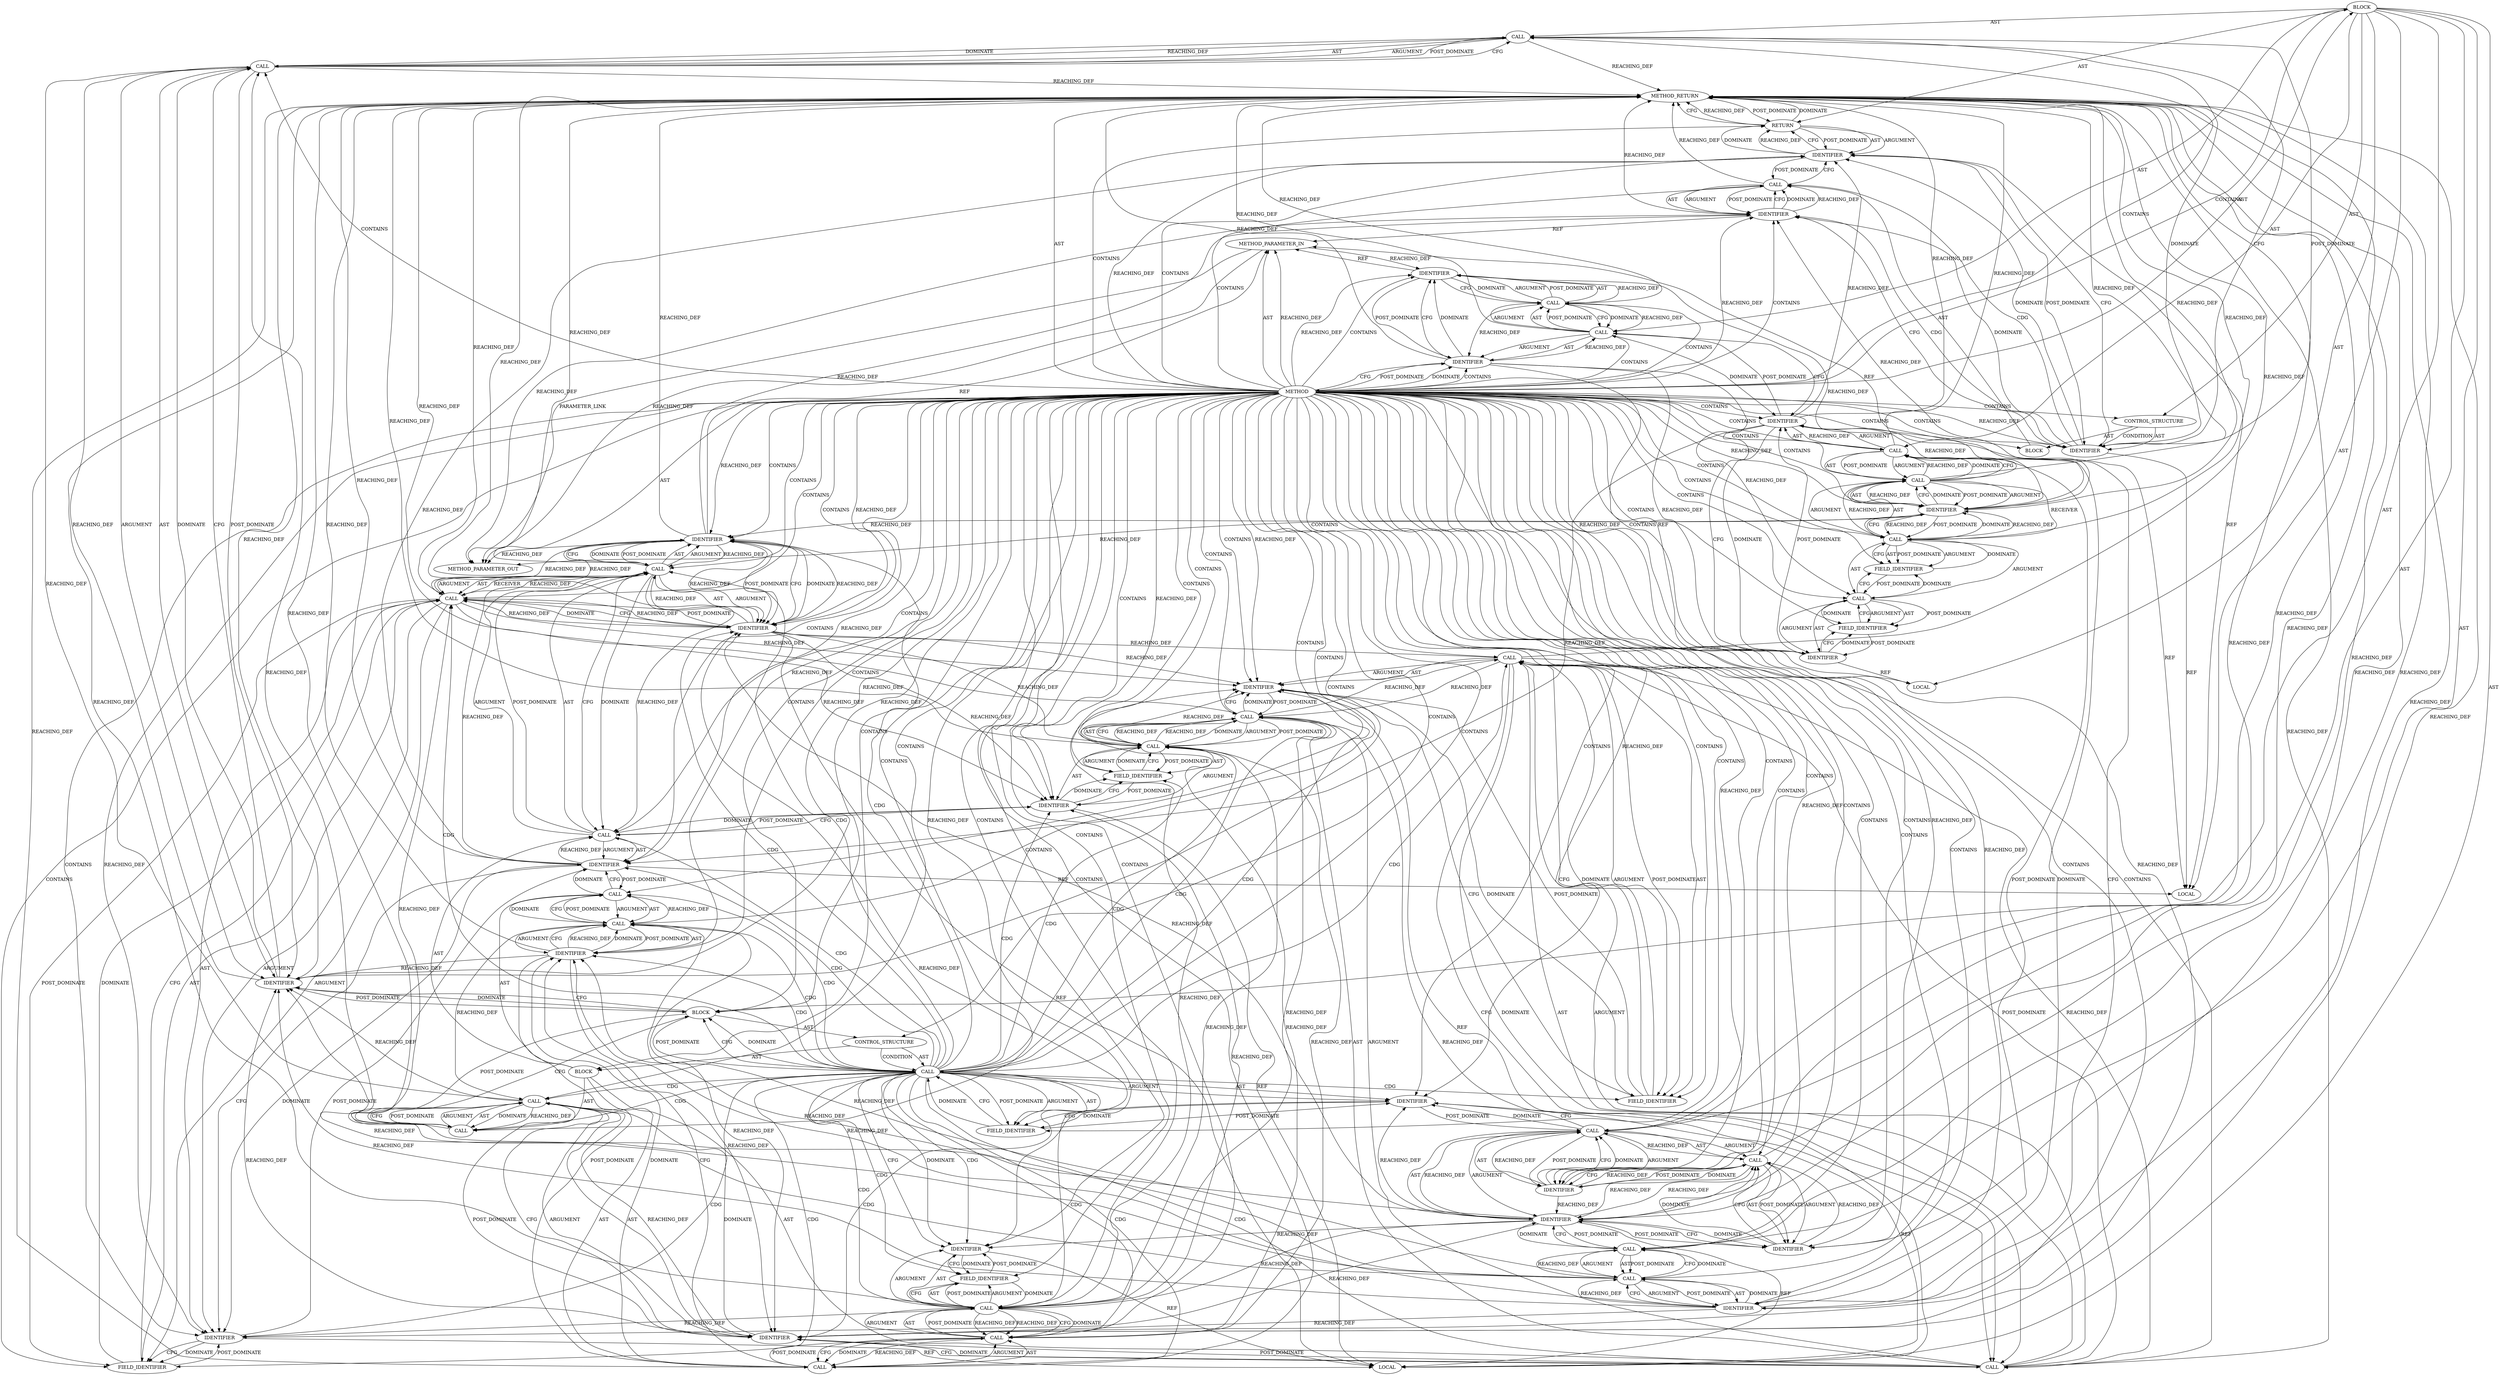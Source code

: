 digraph {
  18742 [label=BLOCK ORDER=2 ARGUMENT_INDEX=-1 CODE="{
	struct tls_context *ctx = tls_get_ctx(sk);
	struct tls_toe_device *dev;
	int err;

	err = ctx->sk_proto->hash(sk);
	spin_lock_bh(&device_spinlock);
	list_for_each_entry(dev, &device_list, dev_list) {
		if (dev->hash) {
			kref_get(&dev->kref);
			spin_unlock_bh(&device_spinlock);
			err |= dev->hash(dev, sk);
			kref_put(&dev->kref, dev->release);
			spin_lock_bh(&device_spinlock);
		}
	}
	spin_unlock_bh(&device_spinlock);

	if (err)
		tls_toe_unhash(sk);
	return err;
}" COLUMN_NUMBER=1 LINE_NUMBER=104 TYPE_FULL_NAME="void"]
  18794 [label=CALL ORDER=2 ARGUMENT_INDEX=2 CODE="dev->release" COLUMN_NUMBER=25 METHOD_FULL_NAME="<operator>.indirectFieldAccess" LINE_NUMBER=116 TYPE_FULL_NAME="<empty>" DISPATCH_TYPE="STATIC_DISPATCH" SIGNATURE="" NAME="<operator>.indirectFieldAccess"]
  18783 [label=CALL ORDER=2 ARGUMENT_INDEX=2 CODE="dev->hash(dev, sk)" COLUMN_NUMBER=11 METHOD_FULL_NAME="tls_toe_device.hash" LINE_NUMBER=115 TYPE_FULL_NAME="<empty>" DISPATCH_TYPE="STATIC_DISPATCH" SIGNATURE="" NAME="hash"]
  18768 [label=CONTROL_STRUCTURE CONTROL_STRUCTURE_TYPE="IF" ORDER=1 PARSER_TYPE_NAME="CASTIfStatement" ARGUMENT_INDEX=-1 CODE="if (dev->hash)" COLUMN_NUMBER=3 LINE_NUMBER=112]
  18770 [label=IDENTIFIER ORDER=1 ARGUMENT_INDEX=1 CODE="dev" COLUMN_NUMBER=7 LINE_NUMBER=112 TYPE_FULL_NAME="tls_toe_device*" NAME="dev"]
  18746 [label=CALL ORDER=2 ARGUMENT_INDEX=2 CODE="tls_get_ctx(sk)" COLUMN_NUMBER=28 METHOD_FULL_NAME="tls_get_ctx" LINE_NUMBER=105 TYPE_FULL_NAME="<empty>" DISPATCH_TYPE="STATIC_DISPATCH" SIGNATURE="" NAME="tls_get_ctx"]
  18748 [label=LOCAL ORDER=3 CODE="struct tls_toe_device* dev" COLUMN_NUMBER=24 LINE_NUMBER=106 TYPE_FULL_NAME="tls_toe_device*" NAME="dev"]
  18800 [label=CALL ORDER=9 ARGUMENT_INDEX=-1 CODE="spin_unlock_bh(&device_spinlock)" COLUMN_NUMBER=2 METHOD_FULL_NAME="spin_unlock_bh" LINE_NUMBER=120 TYPE_FULL_NAME="<empty>" DISPATCH_TYPE="STATIC_DISPATCH" SIGNATURE="" NAME="spin_unlock_bh"]
  18793 [label=FIELD_IDENTIFIER ORDER=2 ARGUMENT_INDEX=2 CODE="kref" COLUMN_NUMBER=14 LINE_NUMBER=116 CANONICAL_NAME="kref"]
  18795 [label=IDENTIFIER ORDER=1 ARGUMENT_INDEX=1 CODE="dev" COLUMN_NUMBER=25 LINE_NUMBER=116 TYPE_FULL_NAME="tls_toe_device*" NAME="dev"]
  18747 [label=IDENTIFIER ORDER=1 ARGUMENT_INDEX=1 CODE="sk" COLUMN_NUMBER=40 LINE_NUMBER=105 TYPE_FULL_NAME="sock*" NAME="sk"]
  18740 [label=METHOD COLUMN_NUMBER=1 LINE_NUMBER=103 COLUMN_NUMBER_END=1 IS_EXTERNAL=false SIGNATURE="int tls_toe_hash (sock*)" NAME="tls_toe_hash" AST_PARENT_TYPE="TYPE_DECL" AST_PARENT_FULL_NAME="tls_toe.c:<global>" ORDER=6 CODE="int tls_toe_hash(struct sock *sk)
{
	struct tls_context *ctx = tls_get_ctx(sk);
	struct tls_toe_device *dev;
	int err;

	err = ctx->sk_proto->hash(sk);
	spin_lock_bh(&device_spinlock);
	list_for_each_entry(dev, &device_list, dev_list) {
		if (dev->hash) {
			kref_get(&dev->kref);
			spin_unlock_bh(&device_spinlock);
			err |= dev->hash(dev, sk);
			kref_put(&dev->kref, dev->release);
			spin_lock_bh(&device_spinlock);
		}
	}
	spin_unlock_bh(&device_spinlock);

	if (err)
		tls_toe_unhash(sk);
	return err;
}" FULL_NAME="tls_toe_hash" LINE_NUMBER_END=125 FILENAME="tls_toe.c"]
  18745 [label=IDENTIFIER ORDER=1 ARGUMENT_INDEX=1 CODE="ctx" COLUMN_NUMBER=22 LINE_NUMBER=105 TYPE_FULL_NAME="tls_context*" NAME="ctx"]
  18802 [label=IDENTIFIER ORDER=1 ARGUMENT_INDEX=1 CODE="device_spinlock" COLUMN_NUMBER=18 LINE_NUMBER=120 TYPE_FULL_NAME="ANY" NAME="device_spinlock"]
  21726 [label=METHOD_PARAMETER_OUT ORDER=1 CODE="struct sock *sk" IS_VARIADIC=false COLUMN_NUMBER=18 LINE_NUMBER=103 TYPE_FULL_NAME="sock*" EVALUATION_STRATEGY="BY_VALUE" INDEX=1 NAME="sk"]
  18763 [label=IDENTIFIER ORDER=1 ARGUMENT_INDEX=1 CODE="dev" COLUMN_NUMBER=22 LINE_NUMBER=111 TYPE_FULL_NAME="tls_toe_device*" NAME="dev"]
  18784 [label=CALL ORDER=1 ARGUMENT_INDEX=0 CODE="dev->hash" COLUMN_NUMBER=11 METHOD_FULL_NAME="<operator>.indirectFieldAccess" LINE_NUMBER=115 TYPE_FULL_NAME="<empty>" DISPATCH_TYPE="STATIC_DISPATCH" SIGNATURE="" NAME="<operator>.indirectFieldAccess"]
  18806 [label=CALL ORDER=1 ARGUMENT_INDEX=1 CODE="tls_toe_unhash(sk)" COLUMN_NUMBER=3 METHOD_FULL_NAME="tls_toe_unhash" LINE_NUMBER=123 TYPE_FULL_NAME="<empty>" DISPATCH_TYPE="STATIC_DISPATCH" SIGNATURE="" NAME="tls_toe_unhash"]
  18759 [label=CALL ORDER=6 ARGUMENT_INDEX=-1 CODE="spin_lock_bh(&device_spinlock)" COLUMN_NUMBER=2 METHOD_FULL_NAME="spin_lock_bh" LINE_NUMBER=110 TYPE_FULL_NAME="<empty>" DISPATCH_TYPE="STATIC_DISPATCH" SIGNATURE="" NAME="spin_lock_bh"]
  18775 [label=CALL ORDER=1 ARGUMENT_INDEX=1 CODE="dev->kref" COLUMN_NUMBER=14 METHOD_FULL_NAME="<operator>.indirectFieldAccess" LINE_NUMBER=113 TYPE_FULL_NAME="<empty>" DISPATCH_TYPE="STATIC_DISPATCH" SIGNATURE="" NAME="<operator>.indirectFieldAccess"]
  18760 [label=CALL ORDER=1 ARGUMENT_INDEX=1 CODE="&device_spinlock" COLUMN_NUMBER=15 METHOD_FULL_NAME="<operator>.addressOf" LINE_NUMBER=110 TYPE_FULL_NAME="<empty>" DISPATCH_TYPE="STATIC_DISPATCH" SIGNATURE="" NAME="<operator>.addressOf"]
  18750 [label=CALL ORDER=5 ARGUMENT_INDEX=-1 CODE="err = ctx->sk_proto->hash(sk)" COLUMN_NUMBER=2 METHOD_FULL_NAME="<operator>.assignment" LINE_NUMBER=109 TYPE_FULL_NAME="<empty>" DISPATCH_TYPE="STATIC_DISPATCH" SIGNATURE="" NAME="<operator>.assignment"]
  18792 [label=IDENTIFIER ORDER=1 ARGUMENT_INDEX=1 CODE="dev" COLUMN_NUMBER=14 LINE_NUMBER=116 TYPE_FULL_NAME="tls_toe_device*" NAME="dev"]
  18785 [label=IDENTIFIER ORDER=1 ARGUMENT_INDEX=1 CODE="dev" COLUMN_NUMBER=11 LINE_NUMBER=115 TYPE_FULL_NAME="tls_toe_device*" NAME="dev"]
  18774 [label=CALL ORDER=1 ARGUMENT_INDEX=1 CODE="&dev->kref" COLUMN_NUMBER=13 METHOD_FULL_NAME="<operator>.addressOf" LINE_NUMBER=113 TYPE_FULL_NAME="<empty>" DISPATCH_TYPE="STATIC_DISPATCH" SIGNATURE="" NAME="<operator>.addressOf"]
  18801 [label=CALL ORDER=1 ARGUMENT_INDEX=1 CODE="&device_spinlock" COLUMN_NUMBER=17 METHOD_FULL_NAME="<operator>.addressOf" LINE_NUMBER=120 TYPE_FULL_NAME="<empty>" DISPATCH_TYPE="STATIC_DISPATCH" SIGNATURE="" NAME="<operator>.addressOf"]
  18766 [label=IDENTIFIER ORDER=3 ARGUMENT_INDEX=3 CODE="dev_list" COLUMN_NUMBER=41 LINE_NUMBER=111 TYPE_FULL_NAME="ANY" NAME="dev_list"]
  18777 [label=FIELD_IDENTIFIER ORDER=2 ARGUMENT_INDEX=2 CODE="kref" COLUMN_NUMBER=14 LINE_NUMBER=113 CANONICAL_NAME="kref"]
  18751 [label=IDENTIFIER ORDER=1 ARGUMENT_INDEX=1 CODE="err" COLUMN_NUMBER=2 LINE_NUMBER=109 TYPE_FULL_NAME="int" NAME="err"]
  18756 [label=FIELD_IDENTIFIER ORDER=2 ARGUMENT_INDEX=2 CODE="sk_proto" COLUMN_NUMBER=8 LINE_NUMBER=109 CANONICAL_NAME="sk_proto"]
  18753 [label=CALL ORDER=1 ARGUMENT_INDEX=0 CODE="ctx->sk_proto->hash" COLUMN_NUMBER=8 METHOD_FULL_NAME="<operator>.indirectFieldAccess" LINE_NUMBER=109 TYPE_FULL_NAME="<empty>" DISPATCH_TYPE="STATIC_DISPATCH" SIGNATURE="" NAME="<operator>.indirectFieldAccess"]
  18810 [label=METHOD_RETURN ORDER=3 CODE="RET" COLUMN_NUMBER=1 LINE_NUMBER=103 TYPE_FULL_NAME="int" EVALUATION_STRATEGY="BY_VALUE"]
  18782 [label=IDENTIFIER ORDER=1 ARGUMENT_INDEX=1 CODE="err" COLUMN_NUMBER=4 LINE_NUMBER=115 TYPE_FULL_NAME="int" NAME="err"]
  18758 [label=IDENTIFIER ORDER=2 ARGUMENT_INDEX=1 CODE="sk" COLUMN_NUMBER=28 LINE_NUMBER=109 TYPE_FULL_NAME="sock*" NAME="sk"]
  18781 [label=CALL ORDER=3 ARGUMENT_INDEX=-1 CODE="err |= dev->hash(dev, sk)" COLUMN_NUMBER=4 METHOD_FULL_NAME="<operators>.assignmentOr" LINE_NUMBER=115 TYPE_FULL_NAME="<empty>" DISPATCH_TYPE="STATIC_DISPATCH" SIGNATURE="" NAME="<operators>.assignmentOr"]
  18764 [label=CALL ORDER=2 ARGUMENT_INDEX=2 CODE="&device_list" COLUMN_NUMBER=27 METHOD_FULL_NAME="<operator>.addressOf" LINE_NUMBER=111 TYPE_FULL_NAME="<empty>" DISPATCH_TYPE="STATIC_DISPATCH" SIGNATURE="" NAME="<operator>.addressOf"]
  18805 [label=BLOCK ORDER=2 ARGUMENT_INDEX=-1 CODE="<empty>" COLUMN_NUMBER=3 LINE_NUMBER=123 TYPE_FULL_NAME="void"]
  18754 [label=CALL ORDER=1 ARGUMENT_INDEX=1 CODE="ctx->sk_proto" COLUMN_NUMBER=8 METHOD_FULL_NAME="<operator>.indirectFieldAccess" LINE_NUMBER=109 TYPE_FULL_NAME="<empty>" DISPATCH_TYPE="STATIC_DISPATCH" SIGNATURE="" NAME="<operator>.indirectFieldAccess"]
  18769 [label=CALL ORDER=1 ARGUMENT_INDEX=-1 CODE="dev->hash" COLUMN_NUMBER=7 METHOD_FULL_NAME="<operator>.indirectFieldAccess" LINE_NUMBER=112 TYPE_FULL_NAME="<empty>" DISPATCH_TYPE="STATIC_DISPATCH" SIGNATURE="" NAME="<operator>.indirectFieldAccess"]
  18789 [label=CALL ORDER=4 ARGUMENT_INDEX=-1 CODE="kref_put(&dev->kref, dev->release)" COLUMN_NUMBER=4 METHOD_FULL_NAME="kref_put" LINE_NUMBER=116 TYPE_FULL_NAME="<empty>" DISPATCH_TYPE="STATIC_DISPATCH" SIGNATURE="" NAME="kref_put"]
  18809 [label=IDENTIFIER ORDER=1 ARGUMENT_INDEX=-1 CODE="err" COLUMN_NUMBER=9 LINE_NUMBER=124 TYPE_FULL_NAME="int" NAME="err"]
  18765 [label=IDENTIFIER ORDER=1 ARGUMENT_INDEX=1 CODE="device_list" COLUMN_NUMBER=28 LINE_NUMBER=111 TYPE_FULL_NAME="ANY" NAME="device_list"]
  18755 [label=IDENTIFIER ORDER=1 ARGUMENT_INDEX=1 CODE="ctx" COLUMN_NUMBER=8 LINE_NUMBER=109 TYPE_FULL_NAME="tls_context*" NAME="ctx"]
  18790 [label=CALL ORDER=1 ARGUMENT_INDEX=1 CODE="&dev->kref" COLUMN_NUMBER=13 METHOD_FULL_NAME="<operator>.addressOf" LINE_NUMBER=116 TYPE_FULL_NAME="<empty>" DISPATCH_TYPE="STATIC_DISPATCH" SIGNATURE="" NAME="<operator>.addressOf"]
  18743 [label=LOCAL ORDER=1 CODE="struct tls_context* ctx" COLUMN_NUMBER=21 LINE_NUMBER=105 TYPE_FULL_NAME="tls_context*" NAME="ctx"]
  18776 [label=IDENTIFIER ORDER=1 ARGUMENT_INDEX=1 CODE="dev" COLUMN_NUMBER=14 LINE_NUMBER=113 TYPE_FULL_NAME="tls_toe_device*" NAME="dev"]
  18757 [label=FIELD_IDENTIFIER ORDER=2 ARGUMENT_INDEX=2 CODE="hash" COLUMN_NUMBER=8 LINE_NUMBER=109 CANONICAL_NAME="hash"]
  18803 [label=CONTROL_STRUCTURE CONTROL_STRUCTURE_TYPE="IF" ORDER=10 PARSER_TYPE_NAME="CASTIfStatement" ARGUMENT_INDEX=-1 CODE="if (err)" COLUMN_NUMBER=2 LINE_NUMBER=122]
  18788 [label=IDENTIFIER ORDER=3 ARGUMENT_INDEX=2 CODE="sk" COLUMN_NUMBER=26 LINE_NUMBER=115 TYPE_FULL_NAME="sock*" NAME="sk"]
  18744 [label=CALL ORDER=2 ARGUMENT_INDEX=-1 CODE="*ctx = tls_get_ctx(sk)" COLUMN_NUMBER=21 METHOD_FULL_NAME="<operator>.assignment" LINE_NUMBER=105 TYPE_FULL_NAME="<empty>" DISPATCH_TYPE="STATIC_DISPATCH" SIGNATURE="" NAME="<operator>.assignment"]
  18804 [label=IDENTIFIER ORDER=1 ARGUMENT_INDEX=-1 CODE="err" COLUMN_NUMBER=6 LINE_NUMBER=122 TYPE_FULL_NAME="int" NAME="err"]
  18761 [label=IDENTIFIER ORDER=1 ARGUMENT_INDEX=1 CODE="device_spinlock" COLUMN_NUMBER=16 LINE_NUMBER=110 TYPE_FULL_NAME="ANY" NAME="device_spinlock"]
  18771 [label=FIELD_IDENTIFIER ORDER=2 ARGUMENT_INDEX=2 CODE="hash" COLUMN_NUMBER=7 LINE_NUMBER=112 CANONICAL_NAME="hash"]
  18741 [label=METHOD_PARAMETER_IN ORDER=1 CODE="struct sock *sk" IS_VARIADIC=false COLUMN_NUMBER=18 LINE_NUMBER=103 TYPE_FULL_NAME="sock*" EVALUATION_STRATEGY="BY_VALUE" INDEX=1 NAME="sk"]
  18773 [label=CALL ORDER=1 ARGUMENT_INDEX=-1 CODE="kref_get(&dev->kref)" COLUMN_NUMBER=4 METHOD_FULL_NAME="kref_get" LINE_NUMBER=113 TYPE_FULL_NAME="<empty>" DISPATCH_TYPE="STATIC_DISPATCH" SIGNATURE="" NAME="kref_get"]
  18752 [label=CALL ORDER=2 ARGUMENT_INDEX=2 CODE="ctx->sk_proto->hash(sk)" COLUMN_NUMBER=8 METHOD_FULL_NAME="hash" LINE_NUMBER=109 TYPE_FULL_NAME="<empty>" DISPATCH_TYPE="STATIC_DISPATCH" SIGNATURE="" NAME="hash"]
  18778 [label=CALL ORDER=2 ARGUMENT_INDEX=-1 CODE="spin_unlock_bh(&device_spinlock)" COLUMN_NUMBER=4 METHOD_FULL_NAME="spin_unlock_bh" LINE_NUMBER=114 TYPE_FULL_NAME="<empty>" DISPATCH_TYPE="STATIC_DISPATCH" SIGNATURE="" NAME="spin_unlock_bh"]
  18762 [label=CALL ORDER=7 ARGUMENT_INDEX=-1 CODE="list_for_each_entry(dev, &device_list, dev_list)" COLUMN_NUMBER=2 METHOD_FULL_NAME="list_for_each_entry" LINE_NUMBER=111 TYPE_FULL_NAME="<empty>" DISPATCH_TYPE="STATIC_DISPATCH" SIGNATURE="" NAME="list_for_each_entry"]
  18767 [label=BLOCK ORDER=8 ARGUMENT_INDEX=8 CODE="{
		if (dev->hash) {
			kref_get(&dev->kref);
			spin_unlock_bh(&device_spinlock);
			err |= dev->hash(dev, sk);
			kref_put(&dev->kref, dev->release);
			spin_lock_bh(&device_spinlock);
		}
	}" COLUMN_NUMBER=51 LINE_NUMBER=111 TYPE_FULL_NAME="void"]
  18779 [label=CALL ORDER=1 ARGUMENT_INDEX=1 CODE="&device_spinlock" COLUMN_NUMBER=19 METHOD_FULL_NAME="<operator>.addressOf" LINE_NUMBER=114 TYPE_FULL_NAME="<empty>" DISPATCH_TYPE="STATIC_DISPATCH" SIGNATURE="" NAME="<operator>.addressOf"]
  18786 [label=FIELD_IDENTIFIER ORDER=2 ARGUMENT_INDEX=2 CODE="hash" COLUMN_NUMBER=11 LINE_NUMBER=115 CANONICAL_NAME="hash"]
  18797 [label=CALL ORDER=5 ARGUMENT_INDEX=-1 CODE="spin_lock_bh(&device_spinlock)" COLUMN_NUMBER=4 METHOD_FULL_NAME="spin_lock_bh" LINE_NUMBER=117 TYPE_FULL_NAME="<empty>" DISPATCH_TYPE="STATIC_DISPATCH" SIGNATURE="" NAME="spin_lock_bh"]
  18791 [label=CALL ORDER=1 ARGUMENT_INDEX=1 CODE="dev->kref" COLUMN_NUMBER=14 METHOD_FULL_NAME="<operator>.indirectFieldAccess" LINE_NUMBER=116 TYPE_FULL_NAME="<empty>" DISPATCH_TYPE="STATIC_DISPATCH" SIGNATURE="" NAME="<operator>.indirectFieldAccess"]
  18749 [label=LOCAL ORDER=4 CODE="int err" COLUMN_NUMBER=6 LINE_NUMBER=107 TYPE_FULL_NAME="int" NAME="err"]
  18808 [label=RETURN ORDER=11 ARGUMENT_INDEX=-1 CODE="return err;" COLUMN_NUMBER=2 LINE_NUMBER=124]
  18807 [label=IDENTIFIER ORDER=1 ARGUMENT_INDEX=1 CODE="sk" COLUMN_NUMBER=18 LINE_NUMBER=123 TYPE_FULL_NAME="sock*" NAME="sk"]
  18787 [label=IDENTIFIER ORDER=2 ARGUMENT_INDEX=1 CODE="dev" COLUMN_NUMBER=21 LINE_NUMBER=115 TYPE_FULL_NAME="tls_toe_device*" NAME="dev"]
  18799 [label=IDENTIFIER ORDER=1 ARGUMENT_INDEX=1 CODE="device_spinlock" COLUMN_NUMBER=18 LINE_NUMBER=117 TYPE_FULL_NAME="ANY" NAME="device_spinlock"]
  18772 [label=BLOCK ORDER=2 ARGUMENT_INDEX=-1 CODE="{
			kref_get(&dev->kref);
			spin_unlock_bh(&device_spinlock);
			err |= dev->hash(dev, sk);
			kref_put(&dev->kref, dev->release);
			spin_lock_bh(&device_spinlock);
		}" COLUMN_NUMBER=18 LINE_NUMBER=112 TYPE_FULL_NAME="void"]
  18796 [label=FIELD_IDENTIFIER ORDER=2 ARGUMENT_INDEX=2 CODE="release" COLUMN_NUMBER=25 LINE_NUMBER=116 CANONICAL_NAME="release"]
  18798 [label=CALL ORDER=1 ARGUMENT_INDEX=1 CODE="&device_spinlock" COLUMN_NUMBER=17 METHOD_FULL_NAME="<operator>.addressOf" LINE_NUMBER=117 TYPE_FULL_NAME="<empty>" DISPATCH_TYPE="STATIC_DISPATCH" SIGNATURE="" NAME="<operator>.addressOf"]
  18780 [label=IDENTIFIER ORDER=1 ARGUMENT_INDEX=1 CODE="device_spinlock" COLUMN_NUMBER=20 LINE_NUMBER=114 TYPE_FULL_NAME="ANY" NAME="device_spinlock"]
  18760 -> 18761 [label=ARGUMENT ]
  18759 -> 18763 [label=DOMINATE ]
  18769 -> 18796 [label=CDG ]
  18740 -> 18808 [label=CONTAINS ]
  18762 -> 18764 [label=ARGUMENT ]
  18752 -> 18750 [label=REACHING_DEF VARIABLE="ctx->sk_proto->hash(sk)"]
  18740 -> 18747 [label=REACHING_DEF VARIABLE=""]
  18783 -> 18781 [label=REACHING_DEF VARIABLE="dev->hash(dev, sk)"]
  18767 -> 18769 [label=POST_DOMINATE ]
  18742 -> 18748 [label=AST ]
  18808 -> 18809 [label=POST_DOMINATE ]
  18745 -> 18810 [label=REACHING_DEF VARIABLE="ctx"]
  18789 -> 18794 [label=AST ]
  18755 -> 18756 [label=CFG ]
  18783 -> 18787 [label=AST ]
  18763 -> 18775 [label=REACHING_DEF VARIABLE="dev"]
  18747 -> 18758 [label=REACHING_DEF VARIABLE="sk"]
  18793 -> 18792 [label=POST_DOMINATE ]
  18761 -> 18760 [label=DOMINATE ]
  18788 -> 18783 [label=REACHING_DEF VARIABLE="sk"]
  18780 -> 18773 [label=POST_DOMINATE ]
  18807 -> 18806 [label=CFG ]
  18770 -> 18771 [label=CFG ]
  18783 -> 18788 [label=POST_DOMINATE ]
  18807 -> 18806 [label=DOMINATE ]
  18786 -> 18784 [label=DOMINATE ]
  18763 -> 18810 [label=REACHING_DEF VARIABLE="dev"]
  18775 -> 18774 [label=REACHING_DEF VARIABLE="dev->kref"]
  18775 -> 18774 [label=REACHING_DEF VARIABLE="dev->kref"]
  18742 -> 18800 [label=AST ]
  18750 -> 18752 [label=AST ]
  18740 -> 18804 [label=CONTAINS ]
  18756 -> 18754 [label=DOMINATE ]
  18764 -> 18765 [label=POST_DOMINATE ]
  18795 -> 18796 [label=DOMINATE ]
  18740 -> 18807 [label=REACHING_DEF VARIABLE=""]
  18759 -> 18810 [label=REACHING_DEF VARIABLE="spin_lock_bh(&device_spinlock)"]
  18763 -> 18787 [label=REACHING_DEF VARIABLE="dev"]
  18740 -> 18742 [label=CONTAINS ]
  18787 -> 18748 [label=REF ]
  18791 -> 18793 [label=POST_DOMINATE ]
  18769 -> 18773 [label=CDG ]
  18745 -> 18755 [label=REACHING_DEF VARIABLE="ctx"]
  18740 -> 18766 [label=CONTAINS ]
  18787 -> 18784 [label=POST_DOMINATE ]
  18742 -> 18808 [label=AST ]
  18760 -> 18801 [label=REACHING_DEF VARIABLE="&device_spinlock"]
  18740 -> 18770 [label=CONTAINS ]
  18746 -> 18747 [label=ARGUMENT ]
  18781 -> 18783 [label=ARGUMENT ]
  18808 -> 18809 [label=AST ]
  18754 -> 18755 [label=AST ]
  18800 -> 18801 [label=AST ]
  18754 -> 18755 [label=ARGUMENT ]
  18778 -> 18779 [label=POST_DOMINATE ]
  18740 -> 18782 [label=CONTAINS ]
  18760 -> 18761 [label=POST_DOMINATE ]
  18763 -> 18785 [label=REACHING_DEF VARIABLE="dev"]
  18783 -> 18781 [label=CFG ]
  18787 -> 18788 [label=CFG ]
  18780 -> 18779 [label=CFG ]
  18750 -> 18751 [label=ARGUMENT ]
  18740 -> 18758 [label=CONTAINS ]
  18789 -> 18810 [label=REACHING_DEF VARIABLE="kref_put(&dev->kref, dev->release)"]
  18801 -> 18800 [label=CFG ]
  18794 -> 18796 [label=ARGUMENT ]
  18808 -> 18810 [label=DOMINATE ]
  18807 -> 18810 [label=REACHING_DEF VARIABLE="sk"]
  18747 -> 18741 [label=REF ]
  18766 -> 18764 [label=REACHING_DEF VARIABLE="dev_list"]
  18784 -> 18787 [label=DOMINATE ]
  18746 -> 18747 [label=POST_DOMINATE ]
  18769 -> 18775 [label=CDG ]
  18741 -> 21726 [label=PARAMETER_LINK ]
  18769 -> 18781 [label=CDG ]
  18788 -> 21726 [label=REACHING_DEF VARIABLE="sk"]
  18782 -> 18749 [label=REF ]
  18790 -> 18795 [label=CFG ]
  18777 -> 18776 [label=POST_DOMINATE ]
  18789 -> 18799 [label=DOMINATE ]
  18759 -> 18760 [label=ARGUMENT ]
  18804 -> 18807 [label=CDG ]
  18798 -> 18797 [label=DOMINATE ]
  18740 -> 18763 [label=REACHING_DEF VARIABLE=""]
  18780 -> 18779 [label=REACHING_DEF VARIABLE="device_spinlock"]
  18775 -> 18810 [label=REACHING_DEF VARIABLE="dev->kref"]
  18752 -> 18810 [label=REACHING_DEF VARIABLE="ctx->sk_proto->hash(sk)"]
  18740 -> 21726 [label=AST ]
  18746 -> 18744 [label=CFG ]
  18740 -> 18797 [label=CONTAINS ]
  18800 -> 18810 [label=REACHING_DEF VARIABLE="spin_unlock_bh(&device_spinlock)"]
  18750 -> 18751 [label=AST ]
  18740 -> 18805 [label=CONTAINS ]
  18791 -> 18790 [label=CFG ]
  18802 -> 18801 [label=REACHING_DEF VARIABLE="device_spinlock"]
  18762 -> 18770 [label=DOMINATE ]
  18780 -> 18779 [label=DOMINATE ]
  18765 -> 18763 [label=POST_DOMINATE ]
  18762 -> 18766 [label=POST_DOMINATE ]
  18795 -> 18796 [label=CFG ]
  18740 -> 18781 [label=CONTAINS ]
  18740 -> 18741 [label=REACHING_DEF VARIABLE=""]
  18764 -> 18765 [label=ARGUMENT ]
  18798 -> 18801 [label=REACHING_DEF VARIABLE="&device_spinlock"]
  18804 -> 18809 [label=CFG ]
  18740 -> 18764 [label=CONTAINS ]
  18740 -> 18795 [label=CONTAINS ]
  18761 -> 18780 [label=REACHING_DEF VARIABLE="device_spinlock"]
  18766 -> 18762 [label=CFG ]
  18769 -> 18785 [label=CDG ]
  18773 -> 18780 [label=DOMINATE ]
  18779 -> 18778 [label=REACHING_DEF VARIABLE="&device_spinlock"]
  18740 -> 18786 [label=CONTAINS ]
  18794 -> 18796 [label=POST_DOMINATE ]
  18753 -> 18758 [label=DOMINATE ]
  18740 -> 18755 [label=CONTAINS ]
  18763 -> 18770 [label=REACHING_DEF VARIABLE="dev"]
  18791 -> 18790 [label=REACHING_DEF VARIABLE="dev->kref"]
  18791 -> 18790 [label=REACHING_DEF VARIABLE="dev->kref"]
  18740 -> 18789 [label=CONTAINS ]
  18755 -> 18743 [label=REF ]
  18768 -> 18769 [label=AST ]
  18791 -> 18790 [label=DOMINATE ]
  18752 -> 18750 [label=DOMINATE ]
  18763 -> 18764 [label=REACHING_DEF VARIABLE="dev"]
  18740 -> 18802 [label=REACHING_DEF VARIABLE=""]
  18750 -> 18752 [label=POST_DOMINATE ]
  18772 -> 18773 [label=AST ]
  18740 -> 18777 [label=CONTAINS ]
  18796 -> 18794 [label=CFG ]
  18752 -> 18753 [label=RECEIVER ]
  18740 -> 18799 [label=REACHING_DEF VARIABLE=""]
  18801 -> 18800 [label=DOMINATE ]
  18788 -> 18787 [label=REACHING_DEF VARIABLE="sk"]
  18783 -> 18784 [label=ARGUMENT ]
  18792 -> 18748 [label=REF ]
  18804 -> 18807 [label=DOMINATE ]
  18752 -> 18758 [label=AST ]
  18773 -> 18780 [label=CFG ]
  18778 -> 18782 [label=DOMINATE ]
  18784 -> 18788 [label=REACHING_DEF VARIABLE="dev->hash"]
  18740 -> 18800 [label=CONTAINS ]
  18740 -> 18792 [label=CONTAINS ]
  18758 -> 18752 [label=REACHING_DEF VARIABLE="sk"]
  18770 -> 18771 [label=DOMINATE ]
  18769 -> 18798 [label=CDG ]
  18798 -> 18797 [label=CFG ]
  18800 -> 18804 [label=DOMINATE ]
  18782 -> 18778 [label=POST_DOMINATE ]
  18769 -> 18776 [label=CDG ]
  18790 -> 18795 [label=DOMINATE ]
  18788 -> 18741 [label=REF ]
  18751 -> 18755 [label=CFG ]
  18753 -> 18757 [label=AST ]
  18784 -> 18786 [label=AST ]
  18759 -> 18763 [label=CFG ]
  18740 -> 18761 [label=CONTAINS ]
  18783 -> 18788 [label=AST ]
  18791 -> 18795 [label=REACHING_DEF VARIABLE="dev->kref"]
  18750 -> 18761 [label=CFG ]
  18807 -> 18806 [label=REACHING_DEF VARIABLE="sk"]
  18752 -> 18753 [label=ARGUMENT ]
  18758 -> 21726 [label=REACHING_DEF VARIABLE="sk"]
  18774 -> 18775 [label=ARGUMENT ]
  18788 -> 18810 [label=REACHING_DEF VARIABLE="sk"]
  18794 -> 18795 [label=ARGUMENT ]
  18769 -> 18771 [label=POST_DOMINATE ]
  18740 -> 18780 [label=REACHING_DEF VARIABLE=""]
  18790 -> 18791 [label=ARGUMENT ]
  18745 -> 18740 [label=POST_DOMINATE ]
  18781 -> 18792 [label=DOMINATE ]
  18789 -> 18799 [label=CFG ]
  18740 -> 18803 [label=CONTAINS ]
  18740 -> 18790 [label=CONTAINS ]
  18740 -> 18771 [label=CONTAINS ]
  18791 -> 18793 [label=AST ]
  18740 -> 18755 [label=REACHING_DEF VARIABLE=""]
  18758 -> 18752 [label=CFG ]
  18801 -> 18802 [label=POST_DOMINATE ]
  18765 -> 18810 [label=REACHING_DEF VARIABLE="device_list"]
  18753 -> 18810 [label=REACHING_DEF VARIABLE="ctx->sk_proto->hash"]
  18769 -> 18790 [label=CDG ]
  18782 -> 18785 [label=CFG ]
  18790 -> 18791 [label=POST_DOMINATE ]
  18794 -> 18795 [label=AST ]
  18763 -> 18762 [label=REACHING_DEF VARIABLE="dev"]
  18809 -> 18808 [label=DOMINATE ]
  18804 -> 18800 [label=POST_DOMINATE ]
  18809 -> 18808 [label=REACHING_DEF VARIABLE="err"]
  18770 -> 18748 [label=REF ]
  18753 -> 18758 [label=REACHING_DEF VARIABLE="ctx->sk_proto->hash"]
  18755 -> 18756 [label=DOMINATE ]
  18744 -> 18746 [label=ARGUMENT ]
  18775 -> 18785 [label=REACHING_DEF VARIABLE="dev->kref"]
  18740 -> 18752 [label=CONTAINS ]
  18751 -> 18755 [label=DOMINATE ]
  18761 -> 18760 [label=REACHING_DEF VARIABLE="device_spinlock"]
  18752 -> 18751 [label=REACHING_DEF VARIABLE="ctx->sk_proto->hash(sk)"]
  18785 -> 18786 [label=CFG ]
  18769 -> 18795 [label=CDG ]
  18762 -> 18763 [label=AST ]
  18753 -> 18757 [label=POST_DOMINATE ]
  18769 -> 18787 [label=CDG ]
  18769 -> 18776 [label=CFG ]
  18787 -> 18791 [label=REACHING_DEF VARIABLE="dev"]
  18777 -> 18775 [label=CFG ]
  18747 -> 18746 [label=REACHING_DEF VARIABLE="sk"]
  18802 -> 18801 [label=DOMINATE ]
  18740 -> 18744 [label=CONTAINS ]
  18786 -> 18784 [label=CFG ]
  18794 -> 18789 [label=REACHING_DEF VARIABLE="dev->release"]
  18751 -> 18809 [label=REACHING_DEF VARIABLE="err"]
  18740 -> 18760 [label=CONTAINS ]
  18741 -> 21726 [label=REACHING_DEF VARIABLE="sk"]
  18746 -> 18744 [label=DOMINATE ]
  18788 -> 18784 [label=REACHING_DEF VARIABLE="sk"]
  18800 -> 18804 [label=CFG ]
  18793 -> 18791 [label=DOMINATE ]
  18772 -> 18778 [label=AST ]
  18757 -> 18753 [label=DOMINATE ]
  18794 -> 18789 [label=CFG ]
  18799 -> 18802 [label=REACHING_DEF VARIABLE="device_spinlock"]
  18801 -> 18810 [label=REACHING_DEF VARIABLE="&device_spinlock"]
  18804 -> 18806 [label=CDG ]
  18740 -> 18761 [label=REACHING_DEF VARIABLE=""]
  18787 -> 18795 [label=REACHING_DEF VARIABLE="dev"]
  18783 -> 18784 [label=AST ]
  18767 -> 18802 [label=DOMINATE ]
  18740 -> 18780 [label=CONTAINS ]
  18787 -> 18784 [label=REACHING_DEF VARIABLE="dev"]
  18755 -> 18751 [label=POST_DOMINATE ]
  18782 -> 18785 [label=DOMINATE ]
  18768 -> 18772 [label=AST ]
  18762 -> 18770 [label=CFG ]
  18781 -> 18792 [label=CFG ]
  18771 -> 18770 [label=POST_DOMINATE ]
  18791 -> 18792 [label=ARGUMENT ]
  18776 -> 18777 [label=DOMINATE ]
  18774 -> 18790 [label=REACHING_DEF VARIABLE="&dev->kref"]
  18753 -> 18754 [label=ARGUMENT ]
  18775 -> 18787 [label=REACHING_DEF VARIABLE="dev->kref"]
  18809 -> 18804 [label=POST_DOMINATE ]
  18767 -> 18802 [label=CFG ]
  18740 -> 18767 [label=CONTAINS ]
  18802 -> 18767 [label=POST_DOMINATE ]
  18751 -> 18749 [label=REF ]
  18783 -> 18810 [label=REACHING_DEF VARIABLE="dev->hash(dev, sk)"]
  18795 -> 18790 [label=POST_DOMINATE ]
  18760 -> 18759 [label=CFG ]
  18798 -> 18799 [label=AST ]
  18754 -> 18757 [label=DOMINATE ]
  18758 -> 18752 [label=DOMINATE ]
  18801 -> 18802 [label=ARGUMENT ]
  18758 -> 18788 [label=REACHING_DEF VARIABLE="sk"]
  18758 -> 18807 [label=REACHING_DEF VARIABLE="sk"]
  18784 -> 18787 [label=CFG ]
  18740 -> 18745 [label=DOMINATE ]
  18797 -> 18798 [label=POST_DOMINATE ]
  18792 -> 18793 [label=DOMINATE ]
  18769 -> 18774 [label=CDG ]
  18740 -> 18747 [label=CONTAINS ]
  18779 -> 18798 [label=REACHING_DEF VARIABLE="&device_spinlock"]
  18750 -> 18761 [label=DOMINATE ]
  18740 -> 18762 [label=CONTAINS ]
  18753 -> 18757 [label=ARGUMENT ]
  18740 -> 18787 [label=CONTAINS ]
  18789 -> 18790 [label=AST ]
  18740 -> 18791 [label=CONTAINS ]
  18769 -> 18788 [label=CDG ]
  18758 -> 18741 [label=REF ]
  18799 -> 18798 [label=REACHING_DEF VARIABLE="device_spinlock"]
  18774 -> 18775 [label=AST ]
  18770 -> 18762 [label=POST_DOMINATE ]
  18740 -> 18754 [label=CONTAINS ]
  18804 -> 18809 [label=DOMINATE ]
  18745 -> 18754 [label=REACHING_DEF VARIABLE="ctx"]
  18740 -> 18792 [label=REACHING_DEF VARIABLE=""]
  18784 -> 18783 [label=REACHING_DEF VARIABLE="dev->hash"]
  18740 -> 18796 [label=CONTAINS ]
  18740 -> 18769 [label=CONTAINS ]
  18793 -> 18791 [label=CFG ]
  18769 -> 18770 [label=ARGUMENT ]
  18740 -> 18753 [label=CONTAINS ]
  18785 -> 18786 [label=DOMINATE ]
  18769 -> 18799 [label=CDG ]
  18765 -> 18764 [label=REACHING_DEF VARIABLE="device_list"]
  18761 -> 18799 [label=REACHING_DEF VARIABLE="device_spinlock"]
  18774 -> 18775 [label=POST_DOMINATE ]
  18806 -> 18807 [label=AST ]
  18769 -> 18793 [label=CDG ]
  18762 -> 18763 [label=ARGUMENT ]
  18763 -> 18784 [label=REACHING_DEF VARIABLE="dev"]
  18771 -> 18769 [label=DOMINATE ]
  18772 -> 18797 [label=AST ]
  18806 -> 18809 [label=CFG ]
  18740 -> 18806 [label=CONTAINS ]
  18745 -> 18744 [label=REACHING_DEF VARIABLE="ctx"]
  18746 -> 18810 [label=REACHING_DEF VARIABLE="tls_get_ctx(sk)"]
  18744 -> 18751 [label=CFG ]
  18775 -> 18777 [label=AST ]
  18808 -> 18809 [label=ARGUMENT ]
  18808 -> 18810 [label=CFG ]
  18740 -> 18742 [label=AST ]
  18778 -> 18779 [label=ARGUMENT ]
  18806 -> 18807 [label=ARGUMENT ]
  18802 -> 18801 [label=CFG ]
  18783 -> 18784 [label=RECEIVER ]
  18740 -> 18751 [label=CONTAINS ]
  18740 -> 18788 [label=REACHING_DEF VARIABLE=""]
  18798 -> 18802 [label=REACHING_DEF VARIABLE="&device_spinlock"]
  18741 -> 18747 [label=REACHING_DEF VARIABLE="sk"]
  18760 -> 18759 [label=DOMINATE ]
  18753 -> 18754 [label=AST ]
  18740 -> 18745 [label=CONTAINS ]
  18785 -> 18748 [label=REF ]
  18785 -> 18782 [label=POST_DOMINATE ]
  18797 -> 18798 [label=ARGUMENT ]
  18756 -> 18754 [label=CFG ]
  18787 -> 18794 [label=REACHING_DEF VARIABLE="dev"]
  18766 -> 18763 [label=REACHING_DEF VARIABLE="dev_list"]
  18750 -> 18752 [label=ARGUMENT ]
  18740 -> 18804 [label=REACHING_DEF VARIABLE=""]
  18766 -> 18762 [label=DOMINATE ]
  18769 -> 18794 [label=CDG ]
  18754 -> 18756 [label=POST_DOMINATE ]
  18742 -> 18744 [label=AST ]
  18761 -> 18802 [label=REACHING_DEF VARIABLE="device_spinlock"]
  18740 -> 18759 [label=CONTAINS ]
  18803 -> 18805 [label=AST ]
  18784 -> 18810 [label=REACHING_DEF VARIABLE="dev->hash"]
  18753 -> 18758 [label=CFG ]
  18789 -> 18794 [label=POST_DOMINATE ]
  18810 -> 18808 [label=POST_DOMINATE ]
  18795 -> 18748 [label=REF ]
  18762 -> 18766 [label=ARGUMENT ]
  18779 -> 18780 [label=POST_DOMINATE ]
  18794 -> 18810 [label=REACHING_DEF VARIABLE="dev->release"]
  18780 -> 18810 [label=REACHING_DEF VARIABLE="device_spinlock"]
  18740 -> 18774 [label=CONTAINS ]
  18787 -> 18788 [label=DOMINATE ]
  18752 -> 18758 [label=POST_DOMINATE ]
  18740 -> 18793 [label=CONTAINS ]
  18747 -> 18746 [label=CFG ]
  18772 -> 18781 [label=AST ]
  18763 -> 18765 [label=CFG ]
  18767 -> 18797 [label=POST_DOMINATE ]
  18774 -> 18791 [label=REACHING_DEF VARIABLE="&dev->kref"]
  18809 -> 18808 [label=CFG ]
  18766 -> 18764 [label=POST_DOMINATE ]
  18787 -> 18792 [label=REACHING_DEF VARIABLE="dev"]
  18740 -> 18746 [label=CONTAINS ]
  18769 -> 18780 [label=CDG ]
  18775 -> 18776 [label=ARGUMENT ]
  18742 -> 18767 [label=AST ]
  18754 -> 18757 [label=CFG ]
  18740 -> 18745 [label=CFG ]
  18775 -> 18777 [label=POST_DOMINATE ]
  18773 -> 18774 [label=ARGUMENT ]
  18762 -> 18766 [label=AST ]
  18764 -> 18765 [label=AST ]
  18740 -> 18802 [label=CONTAINS ]
  18781 -> 18782 [label=AST ]
  18740 -> 18770 [label=REACHING_DEF VARIABLE=""]
  18774 -> 18773 [label=CFG ]
  18740 -> 18782 [label=REACHING_DEF VARIABLE=""]
  18764 -> 18762 [label=REACHING_DEF VARIABLE="&device_list"]
  18769 -> 18776 [label=DOMINATE ]
  18779 -> 18780 [label=AST ]
  18761 -> 18810 [label=REACHING_DEF VARIABLE="device_spinlock"]
  18763 -> 18759 [label=POST_DOMINATE ]
  18796 -> 18794 [label=DOMINATE ]
  18794 -> 18796 [label=AST ]
  18804 -> 18807 [label=CFG ]
  18773 -> 18810 [label=REACHING_DEF VARIABLE="kref_get(&dev->kref)"]
  18751 -> 18744 [label=POST_DOMINATE ]
  18773 -> 18774 [label=AST ]
  18757 -> 18753 [label=CFG ]
  18764 -> 18810 [label=REACHING_DEF VARIABLE="&device_list"]
  18780 -> 18802 [label=REACHING_DEF VARIABLE="device_spinlock"]
  18740 -> 18788 [label=CONTAINS ]
  18784 -> 18785 [label=AST ]
  18788 -> 18807 [label=REACHING_DEF VARIABLE="sk"]
  18744 -> 18746 [label=AST ]
  18742 -> 18803 [label=AST ]
  18792 -> 18793 [label=CFG ]
  18742 -> 18759 [label=AST ]
  18800 -> 18801 [label=ARGUMENT ]
  18790 -> 18794 [label=REACHING_DEF VARIABLE="&dev->kref"]
  18774 -> 18773 [label=DOMINATE ]
  18784 -> 18786 [label=ARGUMENT ]
  18769 -> 18778 [label=CDG ]
  18775 -> 18792 [label=REACHING_DEF VARIABLE="dev->kref"]
  18807 -> 21726 [label=REACHING_DEF VARIABLE="sk"]
  18788 -> 18783 [label=CFG ]
  18740 -> 18779 [label=CONTAINS ]
  18790 -> 18810 [label=REACHING_DEF VARIABLE="&dev->kref"]
  18747 -> 18746 [label=DOMINATE ]
  18742 -> 18749 [label=AST ]
  18775 -> 18777 [label=ARGUMENT ]
  18796 -> 18795 [label=POST_DOMINATE ]
  18781 -> 18783 [label=POST_DOMINATE ]
  18758 -> 18753 [label=POST_DOMINATE ]
  18769 -> 18783 [label=CDG ]
  18799 -> 18798 [label=DOMINATE ]
  18803 -> 18804 [label=CONDITION ]
  18775 -> 18774 [label=CFG ]
  18791 -> 18810 [label=REACHING_DEF VARIABLE="dev->kref"]
  18742 -> 18743 [label=AST ]
  18760 -> 18779 [label=REACHING_DEF VARIABLE="&device_spinlock"]
  18742 -> 18762 [label=AST ]
  18762 -> 18764 [label=AST ]
  18769 -> 18767 [label=CFG ]
  18799 -> 18798 [label=CFG ]
  18791 -> 18793 [label=ARGUMENT ]
  18752 -> 18753 [label=AST ]
  18789 -> 18790 [label=ARGUMENT ]
  18750 -> 18810 [label=REACHING_DEF VARIABLE="err = ctx->sk_proto->hash(sk)"]
  18804 -> 18749 [label=REF ]
  18803 -> 18804 [label=AST ]
  18784 -> 18786 [label=POST_DOMINATE ]
  18740 -> 18757 [label=CONTAINS ]
  18766 -> 18762 [label=REACHING_DEF VARIABLE="dev_list"]
  18740 -> 18765 [label=CONTAINS ]
  18776 -> 18777 [label=CFG ]
  18781 -> 18783 [label=AST ]
  18781 -> 18782 [label=ARGUMENT ]
  18760 -> 18761 [label=AST ]
  18763 -> 18776 [label=REACHING_DEF VARIABLE="dev"]
  18769 -> 18771 [label=ARGUMENT ]
  18779 -> 18799 [label=REACHING_DEF VARIABLE="&device_spinlock"]
  18783 -> 18781 [label=DOMINATE ]
  18754 -> 18756 [label=ARGUMENT ]
  18769 -> 18779 [label=CDG ]
  18809 -> 18749 [label=REF ]
  18769 -> 18767 [label=DOMINATE ]
  18769 -> 18791 [label=CDG ]
  18775 -> 18776 [label=AST ]
  18776 -> 18748 [label=REF ]
  18752 -> 18750 [label=CFG ]
  18769 -> 18770 [label=AST ]
  18761 -> 18750 [label=POST_DOMINATE ]
  18775 -> 18795 [label=REACHING_DEF VARIABLE="dev->kref"]
  18799 -> 18789 [label=POST_DOMINATE ]
  18802 -> 18810 [label=REACHING_DEF VARIABLE="device_spinlock"]
  18798 -> 18799 [label=ARGUMENT ]
  18769 -> 18782 [label=CDG ]
  18757 -> 18754 [label=POST_DOMINATE ]
  18740 -> 18784 [label=CONTAINS ]
  18772 -> 18789 [label=AST ]
  18759 -> 18760 [label=AST ]
  18764 -> 18766 [label=CFG ]
  18745 -> 18747 [label=CFG ]
  18806 -> 18810 [label=REACHING_DEF VARIABLE="tls_toe_unhash(sk)"]
  18760 -> 18802 [label=REACHING_DEF VARIABLE="&device_spinlock"]
  18784 -> 18795 [label=REACHING_DEF VARIABLE="dev->hash"]
  18740 -> 18801 [label=CONTAINS ]
  18809 -> 18806 [label=POST_DOMINATE ]
  18742 -> 18750 [label=AST ]
  18740 -> 18773 [label=CONTAINS ]
  18777 -> 18775 [label=DOMINATE ]
  18789 -> 18794 [label=ARGUMENT ]
  18763 -> 18765 [label=DOMINATE ]
  18767 -> 18768 [label=AST ]
  18740 -> 18807 [label=CONTAINS ]
  18740 -> 18766 [label=REACHING_DEF VARIABLE=""]
  18783 -> 18788 [label=ARGUMENT ]
  18769 -> 18792 [label=CDG ]
  18779 -> 18778 [label=DOMINATE ]
  18751 -> 18810 [label=REACHING_DEF VARIABLE="err"]
  18782 -> 18809 [label=REACHING_DEF VARIABLE="err"]
  18760 -> 18759 [label=REACHING_DEF VARIABLE="&device_spinlock"]
  18753 -> 18752 [label=REACHING_DEF VARIABLE="ctx->sk_proto->hash"]
  18765 -> 18764 [label=DOMINATE ]
  18778 -> 18779 [label=AST ]
  18740 -> 18785 [label=CONTAINS ]
  18797 -> 18810 [label=REACHING_DEF VARIABLE="spin_lock_bh(&device_spinlock)"]
  18764 -> 18763 [label=REACHING_DEF VARIABLE="&device_list"]
  18769 -> 18771 [label=AST ]
  18784 -> 18785 [label=ARGUMENT ]
  18746 -> 18747 [label=AST ]
  18751 -> 18750 [label=REACHING_DEF VARIABLE="err"]
  18779 -> 18780 [label=ARGUMENT ]
  18740 -> 18741 [label=AST ]
  18805 -> 18806 [label=AST ]
  18800 -> 18801 [label=POST_DOMINATE ]
  18790 -> 18789 [label=REACHING_DEF VARIABLE="&dev->kref"]
  18740 -> 18768 [label=CONTAINS ]
  18740 -> 18758 [label=REACHING_DEF VARIABLE=""]
  18764 -> 18766 [label=DOMINATE ]
  18792 -> 18781 [label=POST_DOMINATE ]
  18740 -> 18787 [label=REACHING_DEF VARIABLE=""]
  18740 -> 18776 [label=REACHING_DEF VARIABLE=""]
  18747 -> 18745 [label=POST_DOMINATE ]
  18791 -> 18792 [label=AST ]
  18744 -> 18745 [label=AST ]
  18746 -> 18744 [label=REACHING_DEF VARIABLE="tls_get_ctx(sk)"]
  18788 -> 18787 [label=POST_DOMINATE ]
  18746 -> 18745 [label=REACHING_DEF VARIABLE="tls_get_ctx(sk)"]
  18773 -> 18774 [label=POST_DOMINATE ]
  18799 -> 18810 [label=REACHING_DEF VARIABLE="device_spinlock"]
  18740 -> 18776 [label=CONTAINS ]
  18740 -> 18765 [label=REACHING_DEF VARIABLE=""]
  18740 -> 18799 [label=CONTAINS ]
  18787 -> 18788 [label=REACHING_DEF VARIABLE="dev"]
  18787 -> 18783 [label=REACHING_DEF VARIABLE="dev"]
  18769 -> 18777 [label=CDG ]
  18760 -> 18780 [label=REACHING_DEF VARIABLE="&device_spinlock"]
  18801 -> 18802 [label=AST ]
  18740 -> 18783 [label=CONTAINS ]
  18780 -> 18799 [label=REACHING_DEF VARIABLE="device_spinlock"]
  18774 -> 18773 [label=REACHING_DEF VARIABLE="&dev->kref"]
  18806 -> 18807 [label=POST_DOMINATE ]
  18740 -> 18794 [label=CONTAINS ]
  18794 -> 18790 [label=REACHING_DEF VARIABLE="dev->release"]
  18763 -> 18748 [label=REF ]
  18790 -> 18791 [label=AST ]
  18744 -> 18746 [label=POST_DOMINATE ]
  18756 -> 18755 [label=POST_DOMINATE ]
  18740 -> 18767 [label=REACHING_DEF VARIABLE=""]
  18740 -> 18785 [label=REACHING_DEF VARIABLE=""]
  18779 -> 18778 [label=CFG ]
  18759 -> 18760 [label=POST_DOMINATE ]
  18783 -> 18782 [label=REACHING_DEF VARIABLE="dev->hash(dev, sk)"]
  18797 -> 18798 [label=AST ]
  18740 -> 18810 [label=AST ]
  18787 -> 18810 [label=REACHING_DEF VARIABLE="dev"]
  18740 -> 18778 [label=CONTAINS ]
  18786 -> 18785 [label=POST_DOMINATE ]
  18744 -> 18745 [label=ARGUMENT ]
  18798 -> 18797 [label=REACHING_DEF VARIABLE="&device_spinlock"]
  18754 -> 18756 [label=AST ]
  18740 -> 18756 [label=CONTAINS ]
  18740 -> 18750 [label=CONTAINS ]
  18744 -> 18810 [label=REACHING_DEF VARIABLE="*ctx = tls_get_ctx(sk)"]
  18740 -> 18763 [label=CONTAINS ]
  18740 -> 18795 [label=REACHING_DEF VARIABLE=""]
  18740 -> 18775 [label=CONTAINS ]
  18775 -> 18790 [label=REACHING_DEF VARIABLE="dev->kref"]
  18808 -> 18810 [label=REACHING_DEF VARIABLE="<RET>"]
  18751 -> 18782 [label=REACHING_DEF VARIABLE="err"]
  18782 -> 18781 [label=REACHING_DEF VARIABLE="err"]
  18778 -> 18782 [label=CFG ]
  18775 -> 18774 [label=DOMINATE ]
  18783 -> 18787 [label=ARGUMENT ]
  18758 -> 18753 [label=REACHING_DEF VARIABLE="sk"]
  18784 -> 18792 [label=REACHING_DEF VARIABLE="dev->hash"]
  18752 -> 18758 [label=ARGUMENT ]
  18801 -> 18800 [label=REACHING_DEF VARIABLE="&device_spinlock"]
  18740 -> 18809 [label=REACHING_DEF VARIABLE=""]
  18775 -> 18791 [label=REACHING_DEF VARIABLE="dev->kref"]
  18740 -> 18809 [label=CONTAINS ]
  18769 -> 18784 [label=CDG ]
  18784 -> 18787 [label=REACHING_DEF VARIABLE="dev->hash"]
  18758 -> 18810 [label=REACHING_DEF VARIABLE="sk"]
  18762 -> 18810 [label=REACHING_DEF VARIABLE="list_for_each_entry(dev, &device_list, dev_list)"]
  18798 -> 18799 [label=POST_DOMINATE ]
  18740 -> 18772 [label=CONTAINS ]
  18782 -> 18810 [label=REACHING_DEF VARIABLE="err"]
  18745 -> 18743 [label=REF ]
  18807 -> 18741 [label=REF ]
  18771 -> 18769 [label=CFG ]
  18745 -> 18747 [label=DOMINATE ]
  18769 -> 18797 [label=CDG ]
  18769 -> 18786 [label=CDG ]
  18766 -> 18810 [label=REACHING_DEF VARIABLE="dev_list"]
  18768 -> 18769 [label=CONDITION ]
  18744 -> 18751 [label=DOMINATE ]
  18788 -> 18783 [label=DOMINATE ]
  18761 -> 18760 [label=CFG ]
  18769 -> 18789 [label=CDG ]
  18765 -> 18764 [label=CFG ]
  18740 -> 18798 [label=CONTAINS ]
  18797 -> 18767 [label=CFG ]
  18794 -> 18789 [label=DOMINATE ]
}
